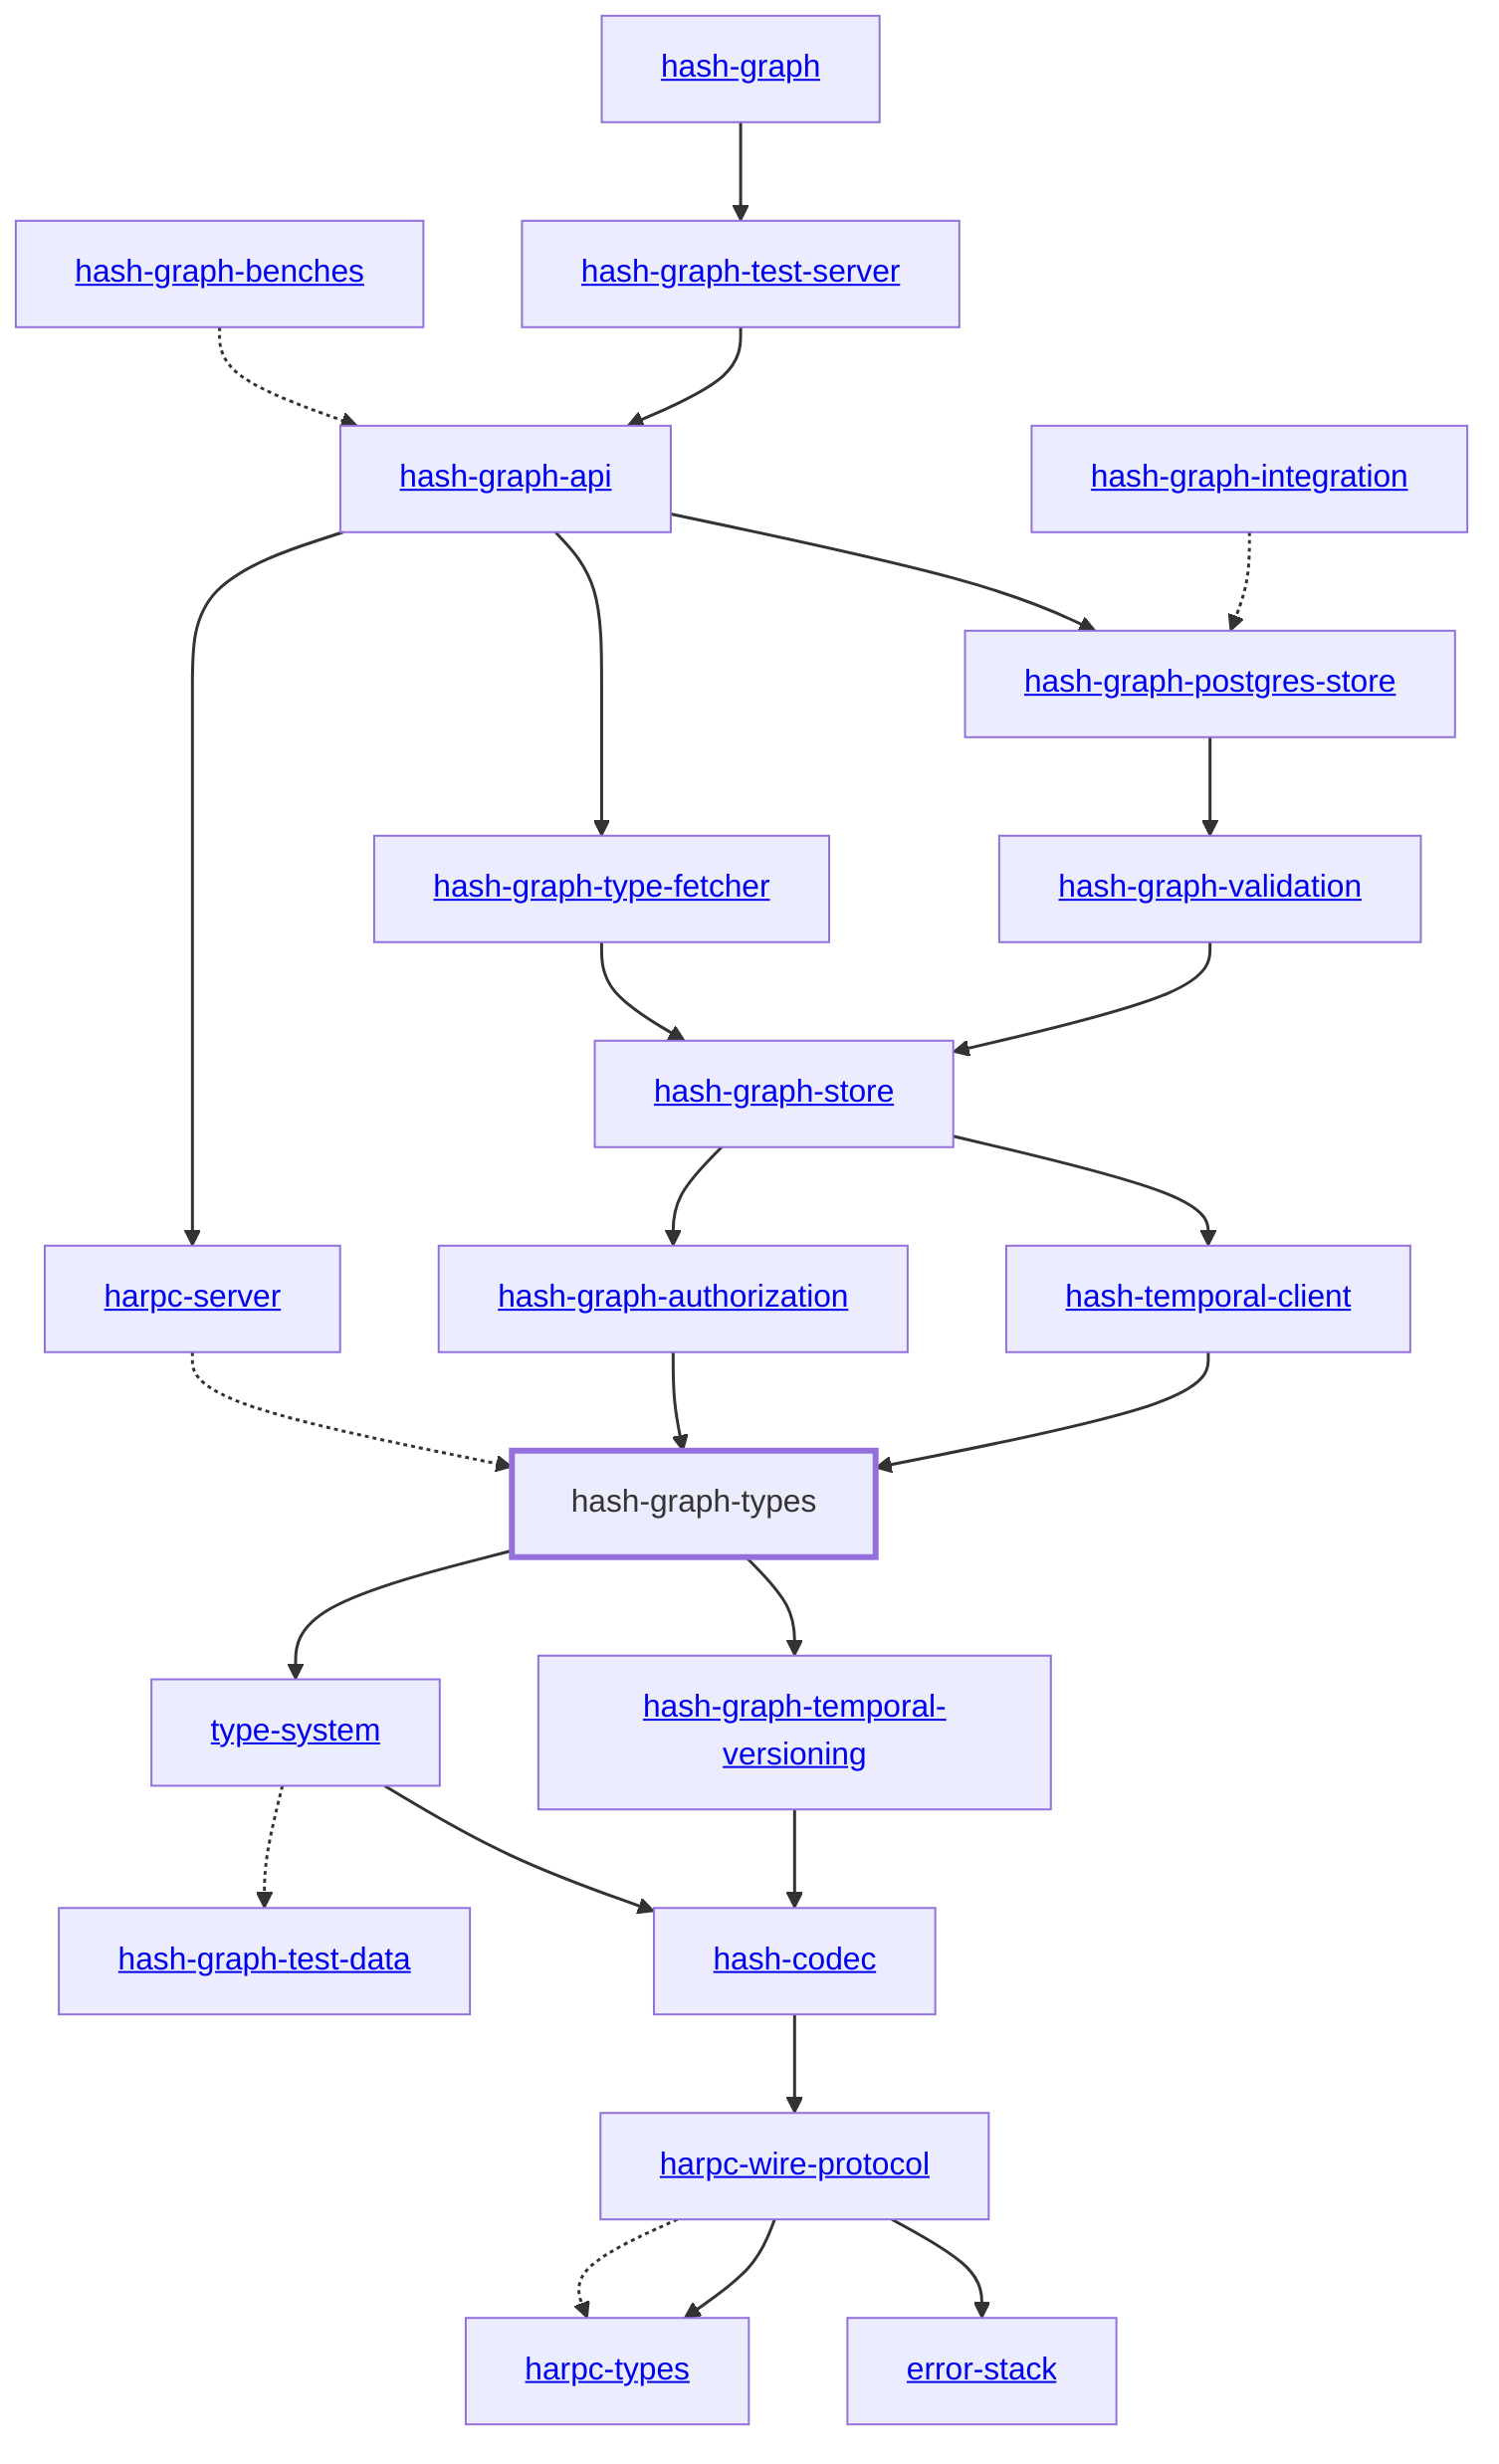 graph TD
    %% Configure the diagram
    linkStyle default stroke-width:1.5px
    classDef default stroke-width:1px
    classDef root stroke-width:3px
    classDef dev stroke-width:1px
    classDef build stroke-width:1px
    %% Legend
    %% --> : Normal dependency
    %% -.-> : Dev dependency
    %% ---> : Build dependency
    0[hash-graph-types]
    class 0 root
    1[<a href="../hash_graph_test_data/index.html">hash-graph-test-data</a>]
    class 1 dev
    2[<a href="../type_system/index.html">type-system</a>]
    3[<a href="../hash_graph_temporal_versioning/index.html">hash-graph-temporal-versioning</a>]
    4[<a href="../hash_codec/index.html">hash-codec</a>]
    5[<a href="../error_stack/index.html">error-stack</a>]
    6[<a href="../harpc_types/index.html">harpc-types</a>]
    7[<a href="../harpc_wire_protocol/index.html">harpc-wire-protocol</a>]
    8[<a href="../harpc_server/index.html">harpc-server</a>]
    9[<a href="../hash_graph/index.html">hash-graph</a>]
    10[<a href="../hash_graph_api/index.html">hash-graph-api</a>]
    11[<a href="../hash_graph_authorization/index.html">hash-graph-authorization</a>]
    12[<a href="../hash_graph_benches/index.html">hash-graph-benches</a>]
    13[<a href="../hash_graph_integration/index.html">hash-graph-integration</a>]
    14[<a href="../hash_graph_postgres_store/index.html">hash-graph-postgres-store</a>]
    15[<a href="../hash_graph_store/index.html">hash-graph-store</a>]
    16[<a href="../hash_graph_test_server/index.html">hash-graph-test-server</a>]
    class 16 dev
    17[<a href="../hash_graph_type_fetcher/index.html">hash-graph-type-fetcher</a>]
    18[<a href="../hash_graph_validation/index.html">hash-graph-validation</a>]
    19[<a href="../hash_temporal_client/index.html">hash-temporal-client</a>]
    0 --> 2
    0 --> 3
    2 -.-> 1
    2 --> 4
    3 --> 4
    4 --> 7
    7 -.-> 6
    7 --> 6
    7 --> 5
    8 -.-> 0
    11 --> 0
    19 --> 0
    10 --> 8
    12 -.-> 10
    16 --> 10
    15 --> 11
    10 --> 14
    13 -.-> 14
    17 --> 15
    18 --> 15
    9 --> 16
    10 --> 17
    14 --> 18
    15 --> 19